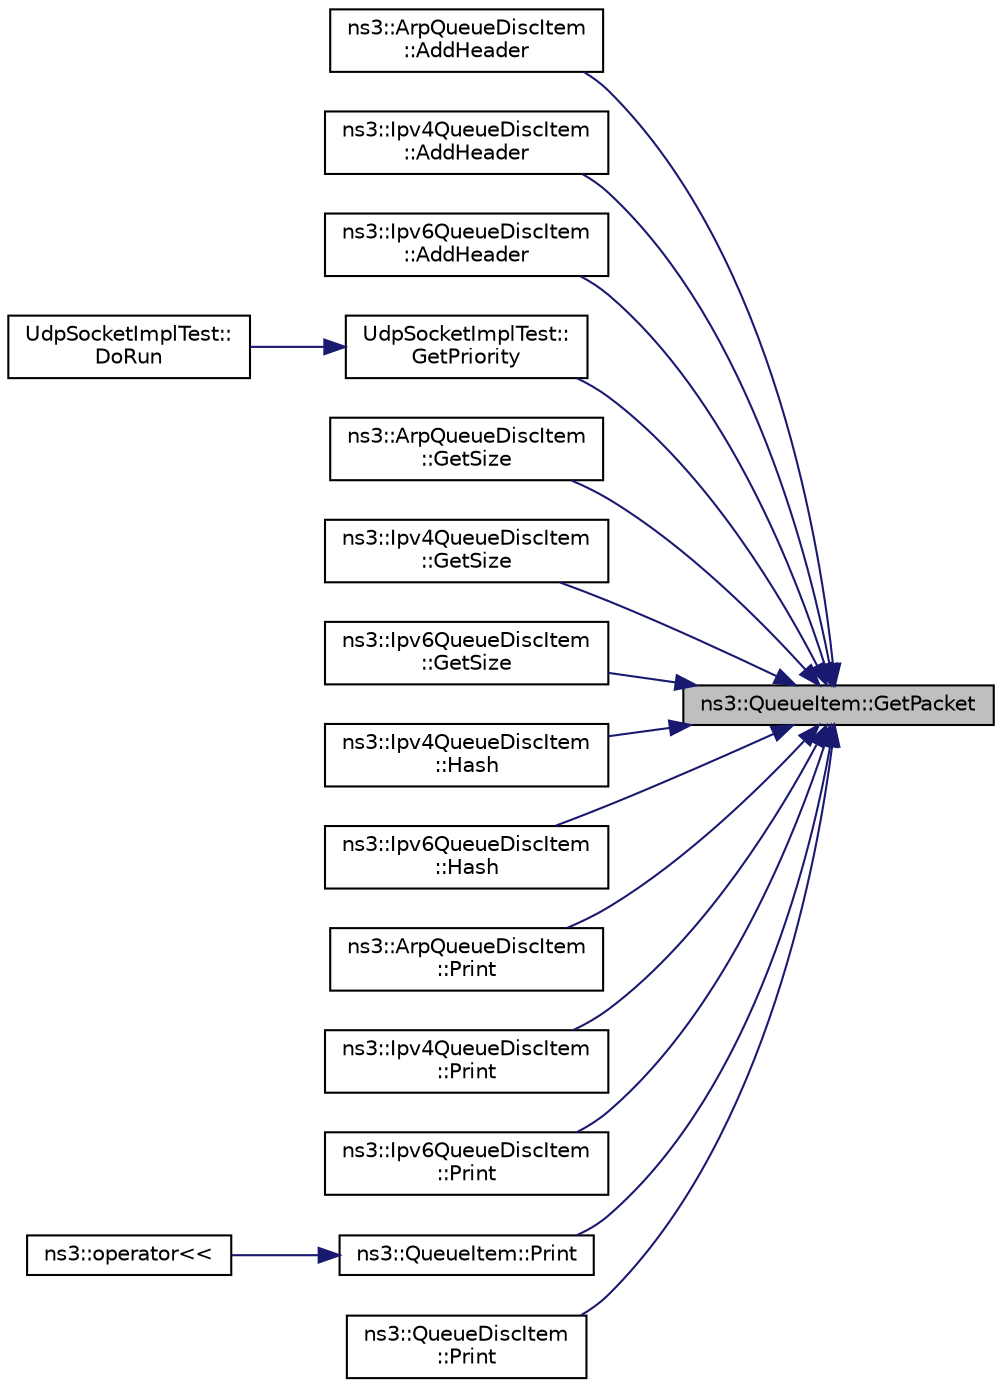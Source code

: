 digraph "ns3::QueueItem::GetPacket"
{
 // LATEX_PDF_SIZE
  edge [fontname="Helvetica",fontsize="10",labelfontname="Helvetica",labelfontsize="10"];
  node [fontname="Helvetica",fontsize="10",shape=record];
  rankdir="RL";
  Node1 [label="ns3::QueueItem::GetPacket",height=0.2,width=0.4,color="black", fillcolor="grey75", style="filled", fontcolor="black",tooltip=" "];
  Node1 -> Node2 [dir="back",color="midnightblue",fontsize="10",style="solid",fontname="Helvetica"];
  Node2 [label="ns3::ArpQueueDiscItem\l::AddHeader",height=0.2,width=0.4,color="black", fillcolor="white", style="filled",URL="$classns3_1_1_arp_queue_disc_item.html#a7bf1c37bc6b9af40c9fe16bfb4a92fcc",tooltip="Add the header to the packet."];
  Node1 -> Node3 [dir="back",color="midnightblue",fontsize="10",style="solid",fontname="Helvetica"];
  Node3 [label="ns3::Ipv4QueueDiscItem\l::AddHeader",height=0.2,width=0.4,color="black", fillcolor="white", style="filled",URL="$classns3_1_1_ipv4_queue_disc_item.html#a935709924d746dddbdc4d82e7a4a751d",tooltip="Add the header to the packet."];
  Node1 -> Node4 [dir="back",color="midnightblue",fontsize="10",style="solid",fontname="Helvetica"];
  Node4 [label="ns3::Ipv6QueueDiscItem\l::AddHeader",height=0.2,width=0.4,color="black", fillcolor="white", style="filled",URL="$classns3_1_1_ipv6_queue_disc_item.html#a265d5b2e270107d4a243b0af10f01ac7",tooltip="Add the header to the packet."];
  Node1 -> Node5 [dir="back",color="midnightblue",fontsize="10",style="solid",fontname="Helvetica"];
  Node5 [label="UdpSocketImplTest::\lGetPriority",height=0.2,width=0.4,color="black", fillcolor="white", style="filled",URL="$class_udp_socket_impl_test.html#a62f83f508eb6ec572ecda6ab2e43b231",tooltip="Get the priority of the received packet."];
  Node5 -> Node6 [dir="back",color="midnightblue",fontsize="10",style="solid",fontname="Helvetica"];
  Node6 [label="UdpSocketImplTest::\lDoRun",height=0.2,width=0.4,color="black", fillcolor="white", style="filled",URL="$class_udp_socket_impl_test.html#a186599e6487c7c550383f236042f3cd4",tooltip="Implementation to actually run this TestCase."];
  Node1 -> Node7 [dir="back",color="midnightblue",fontsize="10",style="solid",fontname="Helvetica"];
  Node7 [label="ns3::ArpQueueDiscItem\l::GetSize",height=0.2,width=0.4,color="black", fillcolor="white", style="filled",URL="$classns3_1_1_arp_queue_disc_item.html#ab8c3e4fb3346ad36922ce8064b743391",tooltip=" "];
  Node1 -> Node8 [dir="back",color="midnightblue",fontsize="10",style="solid",fontname="Helvetica"];
  Node8 [label="ns3::Ipv4QueueDiscItem\l::GetSize",height=0.2,width=0.4,color="black", fillcolor="white", style="filled",URL="$classns3_1_1_ipv4_queue_disc_item.html#af11c3fad88002b415db7e83be1eeab3c",tooltip=" "];
  Node1 -> Node9 [dir="back",color="midnightblue",fontsize="10",style="solid",fontname="Helvetica"];
  Node9 [label="ns3::Ipv6QueueDiscItem\l::GetSize",height=0.2,width=0.4,color="black", fillcolor="white", style="filled",URL="$classns3_1_1_ipv6_queue_disc_item.html#afb1461ba0b2a5897c6fff01b1da871dc",tooltip=" "];
  Node1 -> Node10 [dir="back",color="midnightblue",fontsize="10",style="solid",fontname="Helvetica"];
  Node10 [label="ns3::Ipv4QueueDiscItem\l::Hash",height=0.2,width=0.4,color="black", fillcolor="white", style="filled",URL="$classns3_1_1_ipv4_queue_disc_item.html#a2d4861165ed0c6641a48407988d057b5",tooltip="Computes the hash of the packet's 5-tuple."];
  Node1 -> Node11 [dir="back",color="midnightblue",fontsize="10",style="solid",fontname="Helvetica"];
  Node11 [label="ns3::Ipv6QueueDiscItem\l::Hash",height=0.2,width=0.4,color="black", fillcolor="white", style="filled",URL="$classns3_1_1_ipv6_queue_disc_item.html#a6cd790774fdc7a2ab4a2379101030f1e",tooltip="Computes the hash of the packet's 5-tuple."];
  Node1 -> Node12 [dir="back",color="midnightblue",fontsize="10",style="solid",fontname="Helvetica"];
  Node12 [label="ns3::ArpQueueDiscItem\l::Print",height=0.2,width=0.4,color="black", fillcolor="white", style="filled",URL="$classns3_1_1_arp_queue_disc_item.html#aac04182e719f4baaab45cf90a1d2848a",tooltip="Print the item contents."];
  Node1 -> Node13 [dir="back",color="midnightblue",fontsize="10",style="solid",fontname="Helvetica"];
  Node13 [label="ns3::Ipv4QueueDiscItem\l::Print",height=0.2,width=0.4,color="black", fillcolor="white", style="filled",URL="$classns3_1_1_ipv4_queue_disc_item.html#aa77c7a0e001de3e9eb68c270552aa835",tooltip="Print the item contents."];
  Node1 -> Node14 [dir="back",color="midnightblue",fontsize="10",style="solid",fontname="Helvetica"];
  Node14 [label="ns3::Ipv6QueueDiscItem\l::Print",height=0.2,width=0.4,color="black", fillcolor="white", style="filled",URL="$classns3_1_1_ipv6_queue_disc_item.html#acb5e115393928b61a42d23bf021b6ca5",tooltip="Print the item contents."];
  Node1 -> Node15 [dir="back",color="midnightblue",fontsize="10",style="solid",fontname="Helvetica"];
  Node15 [label="ns3::QueueItem::Print",height=0.2,width=0.4,color="black", fillcolor="white", style="filled",URL="$classns3_1_1_queue_item.html#a54e32cb7e04e404b55c209921a6a4984",tooltip="Print the item contents."];
  Node15 -> Node16 [dir="back",color="midnightblue",fontsize="10",style="solid",fontname="Helvetica"];
  Node16 [label="ns3::operator\<\<",height=0.2,width=0.4,color="black", fillcolor="white", style="filled",URL="$namespacens3.html#ab62953d425e1cc0707cfed90a65300c2",tooltip="Stream insertion operator."];
  Node1 -> Node17 [dir="back",color="midnightblue",fontsize="10",style="solid",fontname="Helvetica"];
  Node17 [label="ns3::QueueDiscItem\l::Print",height=0.2,width=0.4,color="black", fillcolor="white", style="filled",URL="$classns3_1_1_queue_disc_item.html#a5688d2de9c0b588ba7210dbc899c6c2e",tooltip="Print the item contents."];
}
